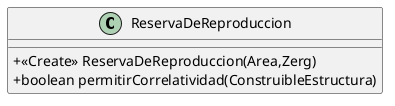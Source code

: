 @startuml
skinparam classAttributeIconSize 0
class ReservaDeReproduccion {
+ <<Create>> ReservaDeReproduccion(Area,Zerg)
+ boolean permitirCorrelatividad(ConstruibleEstructura)
}

@enduml